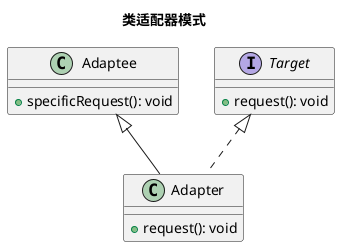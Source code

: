 @startuml
title 类适配器模式
class Adaptee {
    + specificRequest(): void
}
interface Target {
    + request(): void
}
class Adapter extends Adaptee implements Target {
    + request(): void
}
@enduml